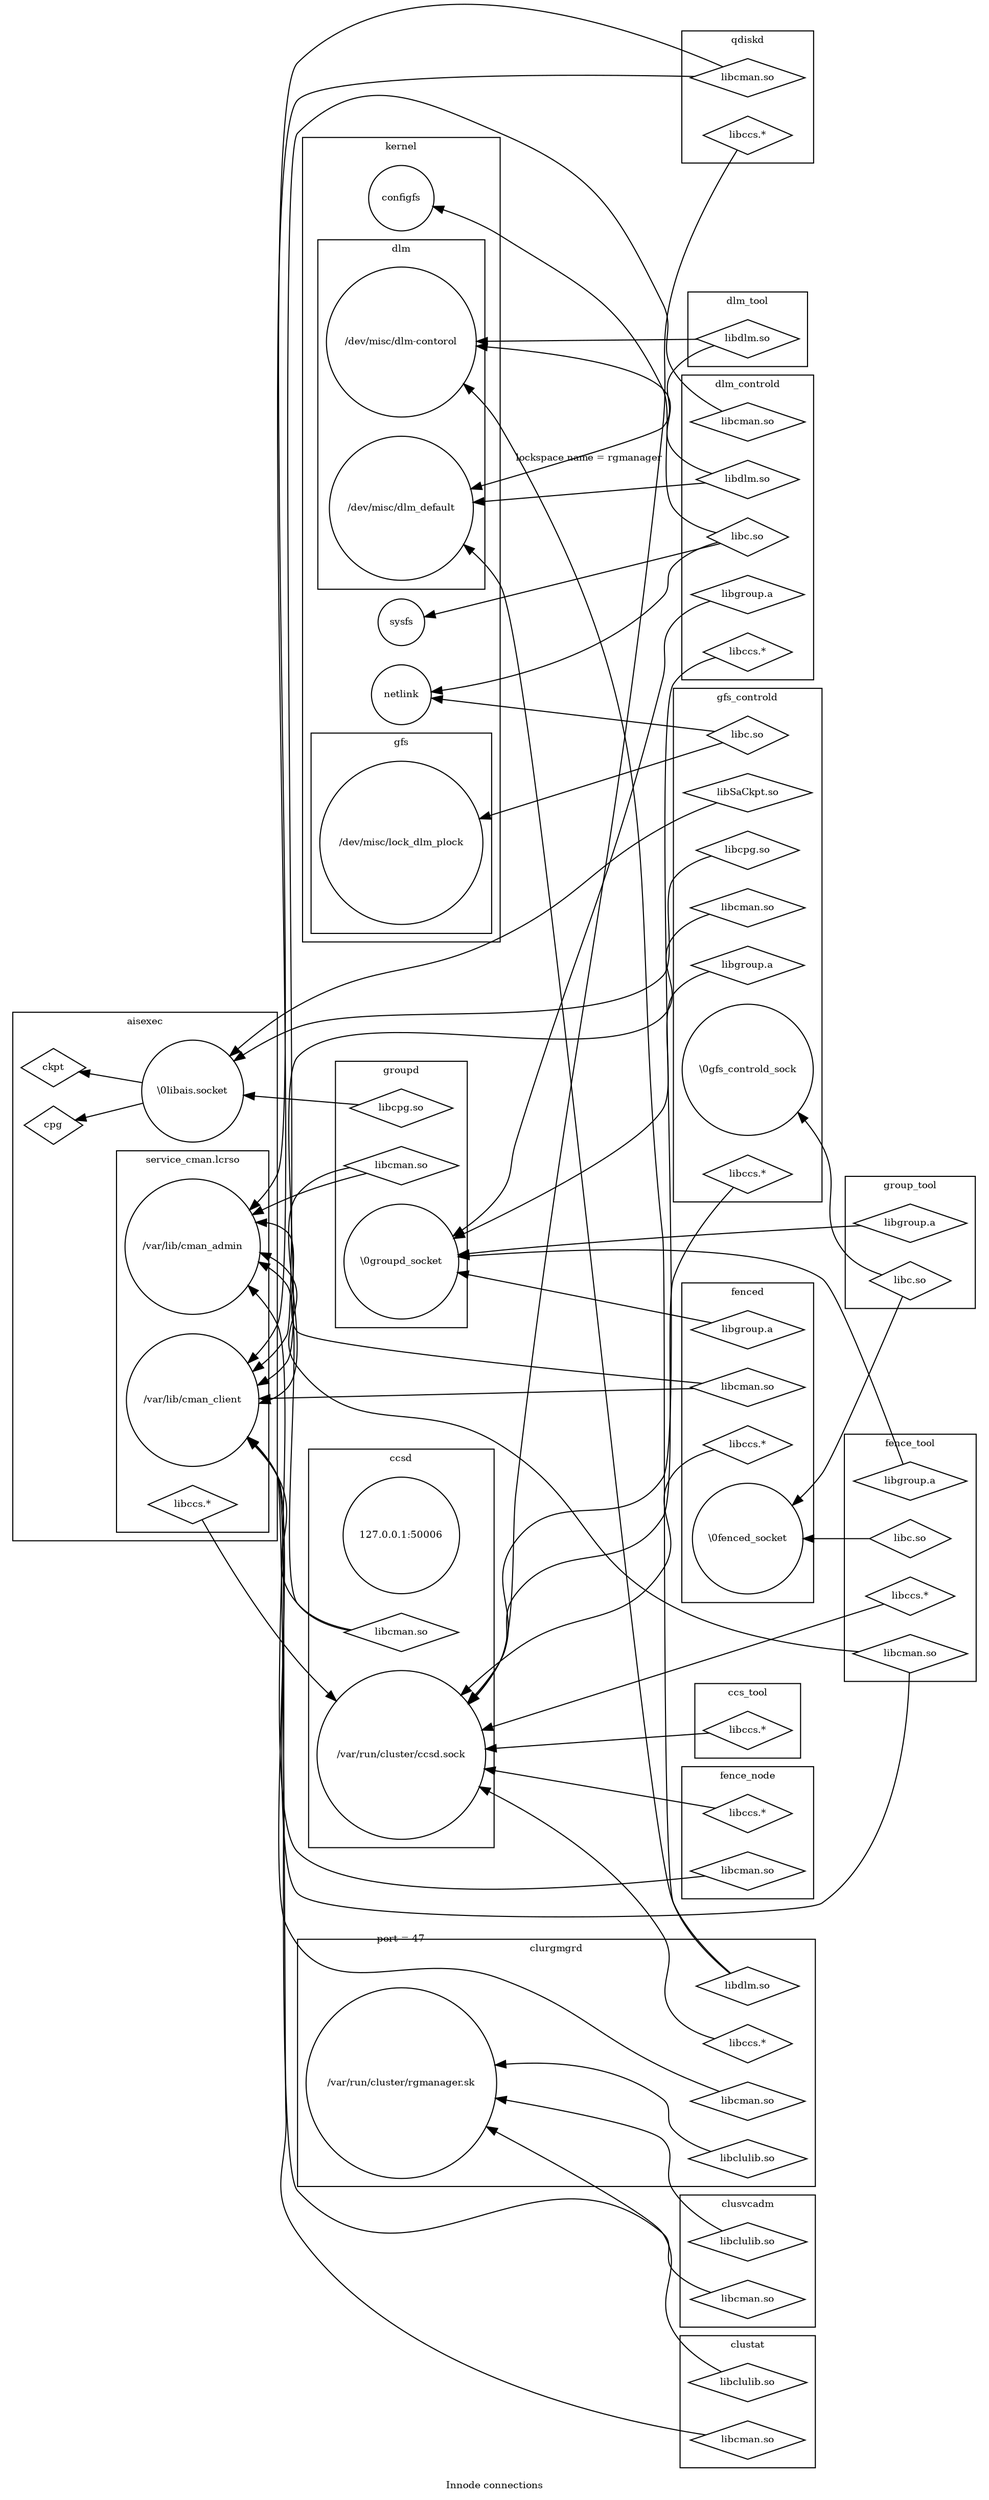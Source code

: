 // fdp
digraph innode {
	graph[fontsize=9,label="Innode connections",rankdir=RL];	
	node[fontsize=9];

        subgraph clusterkernel  {
		label = "kernel"
		"sysfs"[shape=circle];
		"configfs"[shape=circle];
		"netlink"[shape=circle];
		subgraph clusterdlm {
			label="dlm";
			"/dev/misc/dlm-contorol"[shape=circle];
			"/dev/misc/dlm_default"[shape=circle];
		}
		subgraph clustergfs {
			label="gfs";
			"/dev/misc/lock_dlm_plock"[shape=circle];
		}
        }
	
	subgraph clusteraisexec {
		label = "aisexec";
		"\\0libais.socket"[shape=circle];
		"cpg"[shape=diamond];
		"ckpt"[shape=diamond];
		subgraph clusterserviceCman {
			label = "service_cman.lcrso";
			"/var/lib/cman_client"[shape=circle];
			"/var/lib/cman_admin"[shape=circle];
			"cman_libccs.*"[shape=diamond,label="libccs.*"];
	        }
        }
	subgraph clustergroupd {
		label = "groupd";
		"groupd_libcpg.so"[shape=diamond,label="libcpg.so"];
		"groupd_libcman.so"[shape=diamond,label="libcman.so"];
		"\\0groupd_socket"[shape=circle];
	}
	subgraph clusterccsd {
 		label = "ccsd";
		"127.0.0.1:50006"[shape=circle];
		"/var/run/cluster/ccsd.sock"[shape=circle];
		"ccsd_libcman.so"[shape=diamond,label="libcman.so"];
        }
	subgraph clusterqdiskd {
		label = "qdiskd";
		"qdiskd_libcman.so"[shape=diamond,label="libcman.so"];
		"qdiskd_libccs.*" [shape=diamond,label="libccs.*"];
	}
	subgraph clusterfenced {
		label = "fenced";
                "fenced_libgroup.a"[shape=diamond, label="libgroup.a"];
		"fenced_libcman.so"[shape=diamond, label="libcman.so"];
		"fenced_libccs.*"[shape=diamond, label="libccs.*"];
		"\\0fenced_socket" [shape=circle];
	}
	subgraph clusterdlmcontrold {
		label = "dlm_controld";
		"dlm_controld_libcman.so" [shape=diamond,label="libcman.so"];
		"dlm_controld_libccs.*"   [shape=diamond,label="libccs.*"];
		"dlm_controld_libgroup.a" [shape=diamond,label="libgroup.a"];
		"dlm_controld_libdlm.so"  [shape=diamond,label="libdlm.so"];
		"dlm_controld_libc.so"    [shape=diamond,label="libc.so"];
		// cpg is for dealock handling. Not enabled yet.
	}
	subgraph clustergfscontrold {
		label = "gfs_controld";
		"gfs_controld_libcman.so" [shape=diamond,label="libcman.so"];
		"gfs_controld_libccs.*"   [shape=diamond,label="libccs.*"];
		"gfs_controld_libgroup.a" [shape=diamond,label="libgroup.a"];
		"gfs_controld_libSaCkpt.so" [shape=diamond,label="libSaCkpt.so"];
		"gfs_controld_libcpg.so" [shape=diamond,label="libcpg.so"];
		"\\0gfs_controld_sock"   [shape=circle];
		"gfs_controld_libc.so"   [shape=diamond,label="libc.so"];
		
		// ??? -> kernel
		
        }
        subgraph clustergrouptool {
		label = "group_tool";
		"group_tool_libgroup.a"[shape=diamond,label="libgroup.a"];
		"group_tool_libc.so"[shape=diamond,label="libc.so"];
	}

        subgraph clusterfencetool {
		label = "fence_tool";
		"fence_tool_libgroup.a"[shape=diamond,label="libgroup.a"]; 
		"fence_tool_libcman.so"[shape=diamond,label="libcman.so"];
		"fence_tool_libccs.*"[shape=diamond,label="libccs.*"];
		"fence_tool_libc.so" [shape=diamond,label="libc.so"];
	}

        subgraph clusterccstool {
		label = "ccs_tool";
		"ccs_tool_libccs.*"[shape=diamond,label="libccs.*"]; 
	}

        subgraph clusterdlmtool {
		label = "dlm_tool";
		"dlm_tool_libdlm.so"[shape=diamond,label="libdlm.so"]; 
	}

        subgraph clusterfencenode {
		label = "fence_node";
		"fence_node_libcman.so"[shape=diamond,label="libcman.so"]; //admin
		"fence_node_libccs.*"[shape=diamond,label="libccs.*"];
	}

//        subgraph clusterrgmanager {
//		label="rgmanager";
        subgraph clusterclurgmgrd {
		label="clurgmgrd";
		"clurgmgrd_libcman.so"[shape=diamond,label="libcman.so"];
		"clurgmgrd_libccs.*"[shape=diamond,label="libccs.*"];
		"clurgmgrd_libdlm.so"[shape=diamond,label="libdlm.so"];
		"clurgmgrd_libclulib.so"[shape=diamond,label="libclulib.so"];
		"/var/run/cluster/rgmanager.sk"[shape=circle,label="/var/run/cluster/rgmanager.sk"];
		// UNIX SOCKET???
	}
	subgraph clusterclusvcadm {
		label="clusvcadm";
		// "clusvcadm_libcman.so"[shape=diamond,label="libcman.so"];
		"clusvcadm_libclulib.so"[shape=diamond,label="libclulib.so"];
		"clusvcadm_libcman.so"[shape=diamond,label="libcman.so"];
		
        }
	subgraph clusterclustat {
		label="clustat";
		// "clusvcadm_libcman.so"[shape=diamond,label="libcman.so"];
		"clustat_libclulib.so"[shape=diamond,label="libclulib.so"];
		"clustat_libcman.so"[shape=diamond,label="libcman.so"];
		
        }
//	}
	//
        // aisexec
	//
	"\\0libais.socket"->"cpg";
	"\\0libais.socket"->"ckpt";
	"cman_libccs.*"->"/var/run/cluster/ccsd.sock";
	"ccsd_libcman.so"->"/var/lib/cman_client";
	"ccsd_libcman.so"->"/var/lib/cman_admin";
	//
	// groupd
	//
	"groupd_libcpg.so"->"\\0libais.socket"
	"groupd_libcman.so"->"/var/lib/cman_client";
	"groupd_libcman.so"->"/var/lib/cman_admin";
	//
        // fenced
	//
        "fenced_libgroup.a"->"\\0groupd_socket";
	"fenced_libcman.so"->"/var/lib/cman_client";
	"fenced_libcman.so"->"/var/lib/cman_admin";	
	"fenced_libccs.*"->"/var/run/cluster/ccsd.sock";
	//
        // qdiskd
	//
	"qdiskd_libcman.so"->"/var/lib/cman_client";
	"qdiskd_libcman.so"->"/var/lib/cman_admin";
	"qdiskd_libccs.*"->"/var/run/cluster/ccsd.sock";
	//
	// dlm_controld
	//
	"dlm_controld_libcman.so"->"/var/lib/cman_client";
	// client only
	"dlm_controld_libccs.*"->"/var/run/cluster/ccsd.sock";
	"dlm_controld_libgroup.a"->"\\0groupd_socket";
	"dlm_controld_libc.so"->"sysfs";
	"dlm_controld_libc.so"->"configfs";
	"dlm_controld_libc.so"->"netlink";
	"dlm_controld_libdlm.so"->"/dev/misc/dlm-contorol";
	"dlm_controld_libdlm.so"->"/dev/misc/dlm_default";
	//
	// gfs_controld
	//
	"gfs_controld_libcman.so"->"/var/lib/cman_client";
	// client only
	"gfs_controld_libccs.*"->"/var/run/cluster/ccsd.sock";
	"gfs_controld_libgroup.a"->"\\0groupd_socket";
	"gfs_controld_libcpg.so"->"\\0libais.socket";
	"gfs_controld_libSaCkpt.so"->"\\0libais.socket";
	"gfs_controld_libc.so"->"netlink";
	"gfs_controld_libc.so"->"/dev/misc/lock_dlm_plock";
	
	//
	// group_tool
	//
	"group_tool_libgroup.a"->"\\0groupd_socket";
	"group_tool_libc.so"->"\\0fenced_socket";
	"group_tool_libc.so"->"\\0gfs_controld_sock";
	
	//
        // fence_tool
	//
	"fence_tool_libcman.so"->"/var/lib/cman_client";
	"fence_tool_libcman.so"->"/var/lib/cman_admin";
	"fence_tool_libccs.*"->"/var/run/cluster/ccsd.sock";
	"fence_tool_libgroup.a"->"\\0groupd_socket";
	"fence_tool_libc.so"->"\\0fenced_socket";
		
	//
	// ccs_tool
	//
	"ccs_tool_libccs.*"->"/var/run/cluster/ccsd.sock";
	//
	// dlm_tool
	//
	"dlm_tool_libdlm.so"->"/dev/misc/dlm-contorol";
	"dlm_tool_libdlm.so"->"/dev/misc/dlm_default";
	//
	// fence_node
	//
	"fence_node_libcman.so"->"/var/lib/cman_admin";
	"fence_node_libccs.*"->"/var/run/cluster/ccsd.sock";
	//
	// clurgmgrd
	//
	"clurgmgrd_libcman.so"->"/var/lib/cman_client"[label = "port = 47", fontsize=9]; 
	"clurgmgrd_libccs.*"->"/var/run/cluster/ccsd.sock";
	"clurgmgrd_libdlm.so"->"/dev/misc/dlm-contorol"[label="lockspace name = rgmanager", fontsize=9];
	"clurgmgrd_libdlm.so"->"/dev/misc/dlm_default"; //???
	"clurgmgrd_libclulib.so"->"/var/run/cluster/rgmanager.sk";
	//
	// clusvcadm
	//
	"clusvcadm_libclulib.so"->"/var/run/cluster/rgmanager.sk";
	"clusvcadm_libcman.so"->"/var/lib/cman_client"; //???
	//
	// clustat
	//
	"clustat_libclulib.so"->"/var/run/cluster/rgmanager.sk";
	"clustat_libcman.so"->"/var/lib/cman_client"; //???
}
